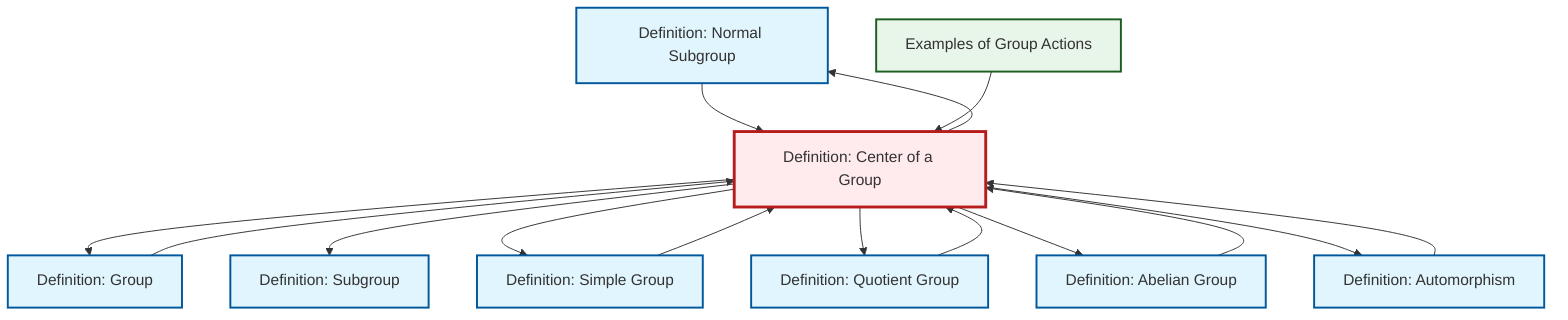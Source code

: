 graph TD
    classDef definition fill:#e1f5fe,stroke:#01579b,stroke-width:2px
    classDef theorem fill:#f3e5f5,stroke:#4a148c,stroke-width:2px
    classDef axiom fill:#fff3e0,stroke:#e65100,stroke-width:2px
    classDef example fill:#e8f5e9,stroke:#1b5e20,stroke-width:2px
    classDef current fill:#ffebee,stroke:#b71c1c,stroke-width:3px
    def-normal-subgroup["Definition: Normal Subgroup"]:::definition
    ex-group-action-examples["Examples of Group Actions"]:::example
    def-abelian-group["Definition: Abelian Group"]:::definition
    def-simple-group["Definition: Simple Group"]:::definition
    def-subgroup["Definition: Subgroup"]:::definition
    def-group["Definition: Group"]:::definition
    def-center-of-group["Definition: Center of a Group"]:::definition
    def-automorphism["Definition: Automorphism"]:::definition
    def-quotient-group["Definition: Quotient Group"]:::definition
    def-center-of-group --> def-group
    def-center-of-group --> def-subgroup
    def-normal-subgroup --> def-center-of-group
    def-abelian-group --> def-center-of-group
    def-simple-group --> def-center-of-group
    def-center-of-group --> def-simple-group
    def-automorphism --> def-center-of-group
    def-quotient-group --> def-center-of-group
    def-group --> def-center-of-group
    def-center-of-group --> def-quotient-group
    def-center-of-group --> def-abelian-group
    ex-group-action-examples --> def-center-of-group
    def-center-of-group --> def-normal-subgroup
    def-center-of-group --> def-automorphism
    class def-center-of-group current